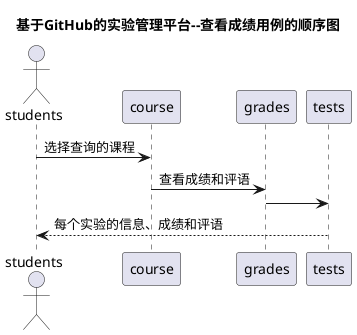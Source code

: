 @startuml
title 基于GitHub的实验管理平台--查看成绩用例的顺序图
actor students
students -> course: 选择查询的课程
course -> grades: 查看成绩和评语
grades -> tests
tests --> students:每个实验的信息、成绩和评语
@enduml